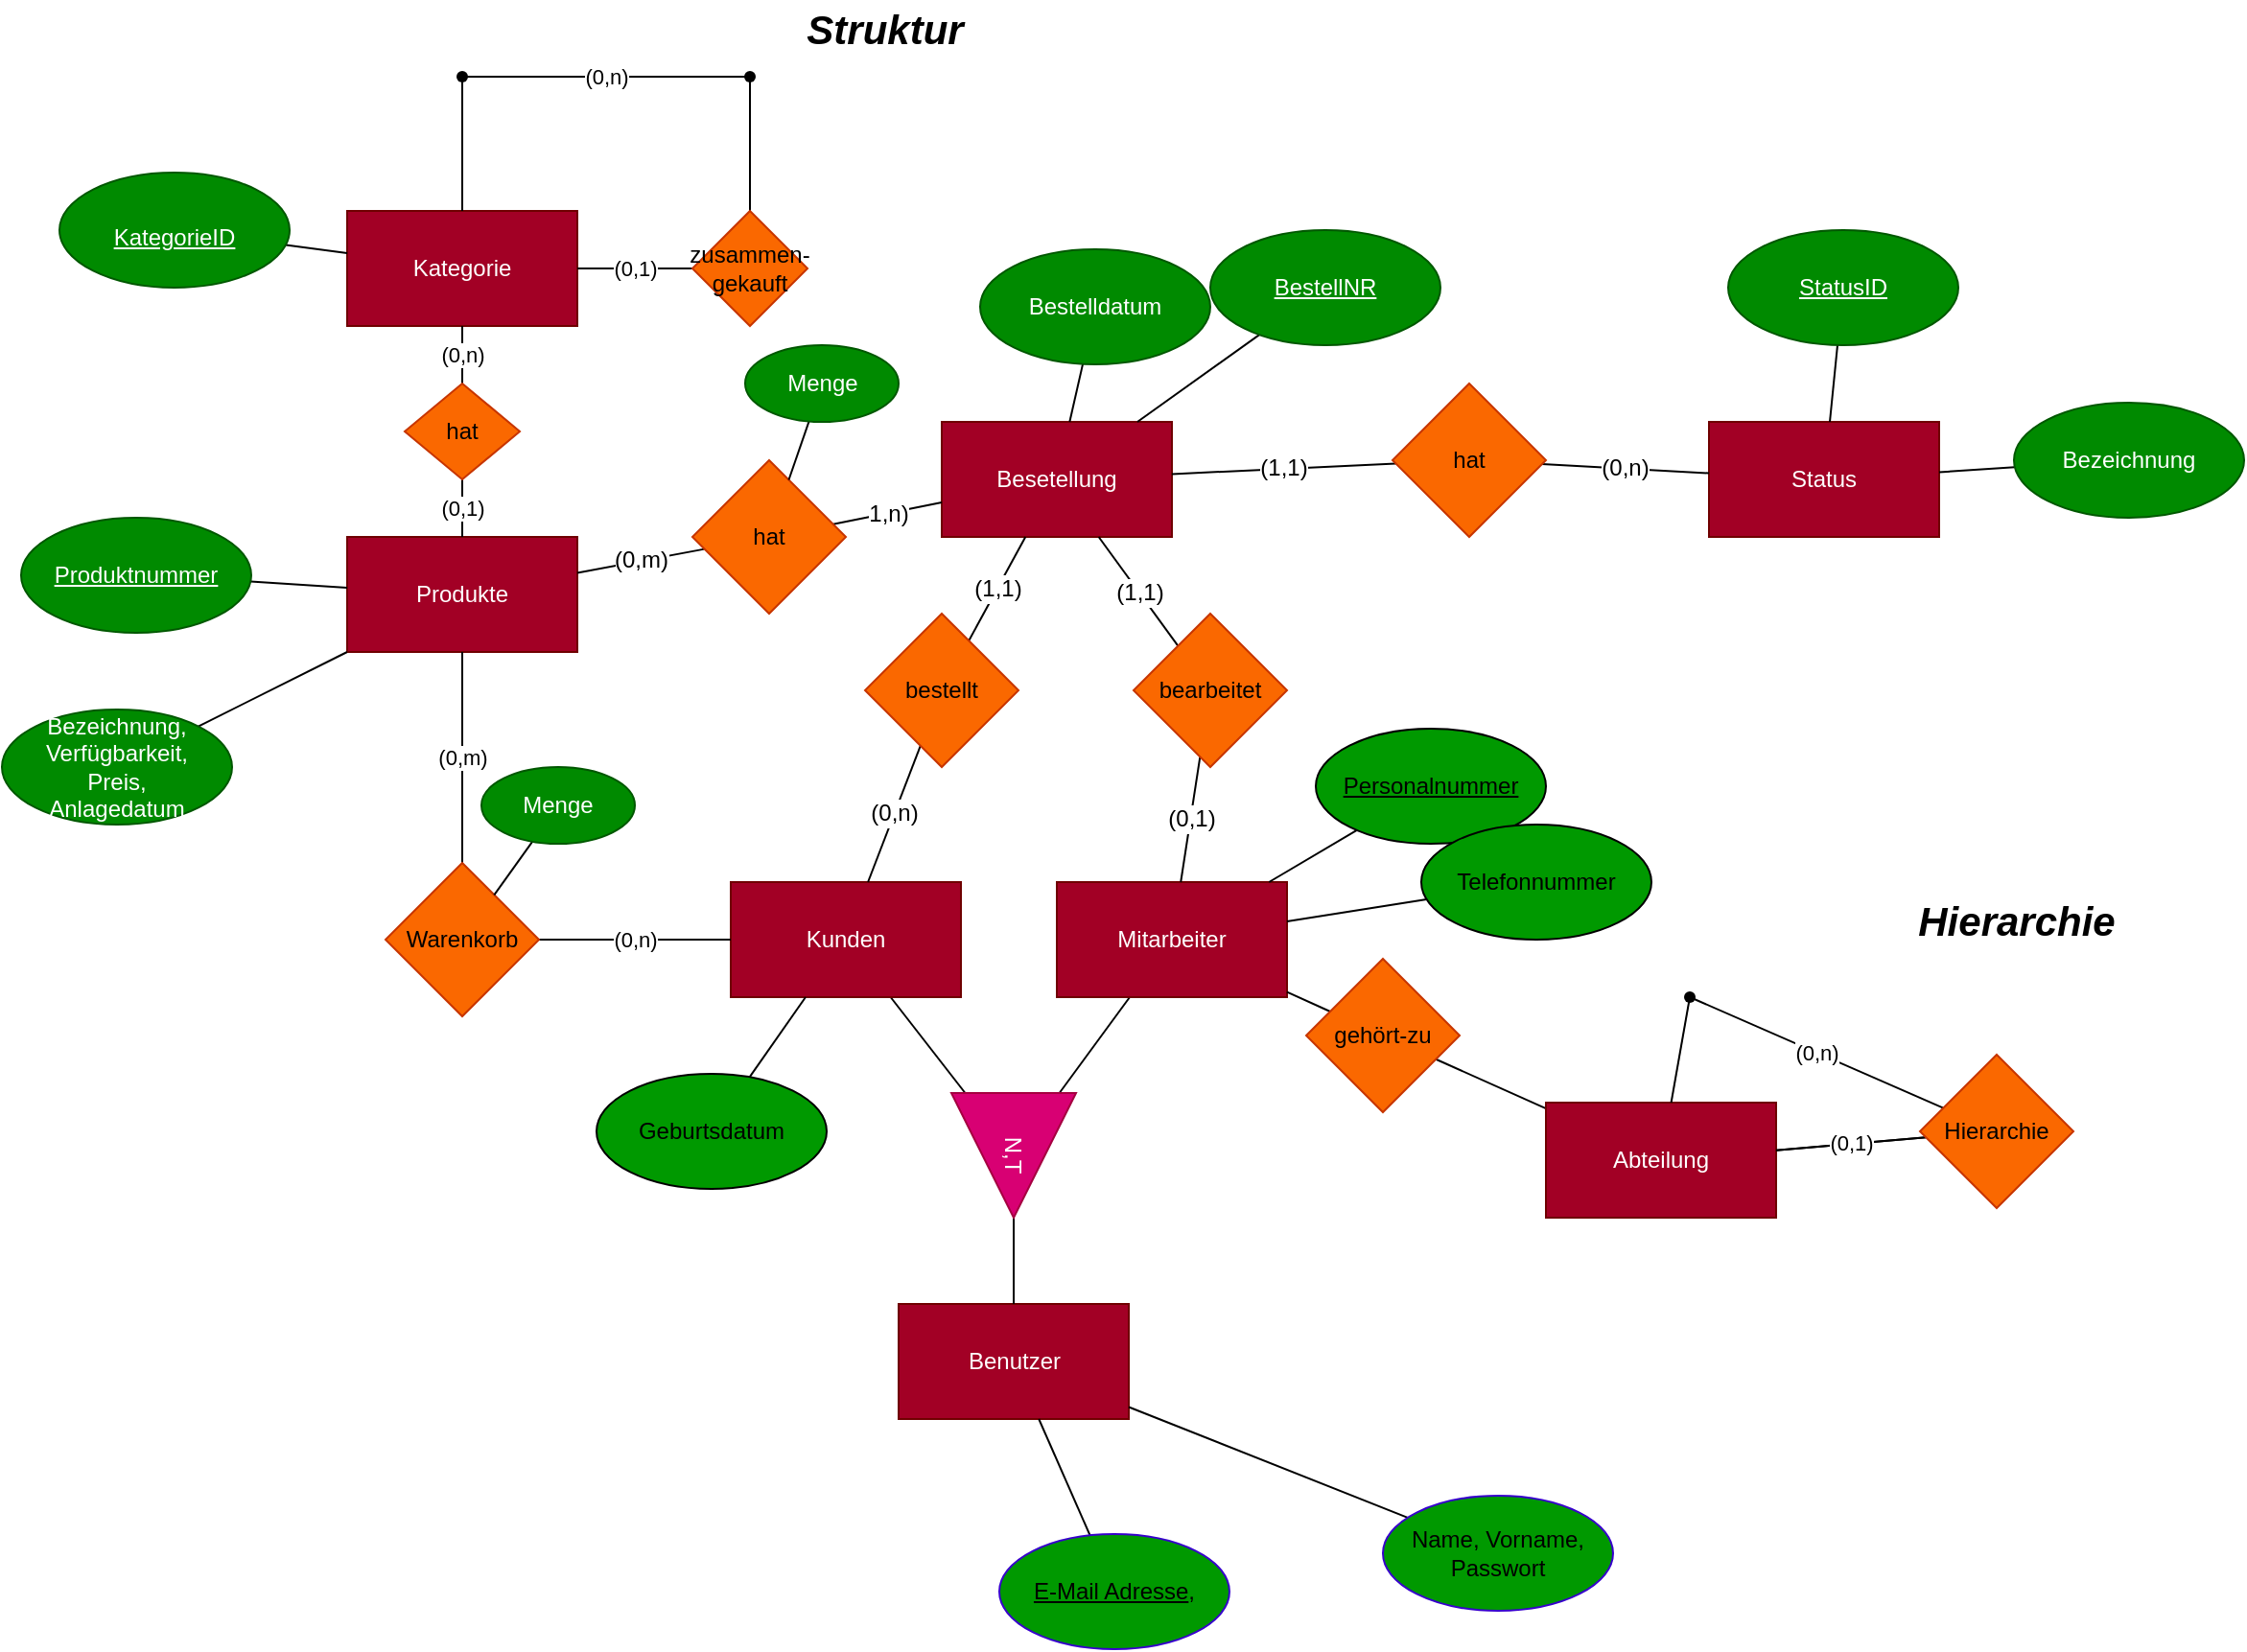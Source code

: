 <mxfile>
    <diagram id="VnVDAfRVWkSpbh2zJRrT" name="Page-1">
        <mxGraphModel dx="1175" dy="2425" grid="1" gridSize="10" guides="1" tooltips="1" connect="1" arrows="1" fold="1" page="1" pageScale="1" pageWidth="1169" pageHeight="1654" math="0" shadow="0">
            <root>
                <mxCell id="0"/>
                <mxCell id="1" parent="0"/>
                <mxCell id="2" value="Benutzer&lt;br&gt;" style="whiteSpace=wrap;html=1;fillColor=#a20025;fontColor=#ffffff;strokeColor=#6F0000;" parent="1" vertex="1">
                    <mxGeometry x="467.5" y="590" width="120" height="60" as="geometry"/>
                </mxCell>
                <mxCell id="6" value="" style="edgeStyle=none;html=1;endArrow=none;endFill=0;curved=1;" parent="1" source="3" target="2" edge="1">
                    <mxGeometry relative="1" as="geometry"/>
                </mxCell>
                <mxCell id="3" value="&lt;u&gt;E-Mail Adresse&lt;/u&gt;," style="ellipse;whiteSpace=wrap;html=1;strokeColor=#3700CC;gradientColor=none;fillColor=#009900;" parent="1" vertex="1">
                    <mxGeometry x="520" y="710" width="120" height="60" as="geometry"/>
                </mxCell>
                <mxCell id="7" value="" style="edgeStyle=none;html=1;endArrow=none;endFill=0;curved=1;" parent="1" source="4" target="2" edge="1">
                    <mxGeometry relative="1" as="geometry"/>
                </mxCell>
                <mxCell id="4" value="Name, Vorname, Passwort" style="ellipse;whiteSpace=wrap;html=1;strokeColor=#3700CC;gradientColor=none;fillColor=#009900;" parent="1" vertex="1">
                    <mxGeometry x="720" y="690" width="120" height="60" as="geometry"/>
                </mxCell>
                <mxCell id="12" value="" style="edgeStyle=none;html=1;endArrow=none;endFill=0;curved=1;" parent="1" source="8" target="9" edge="1">
                    <mxGeometry relative="1" as="geometry"/>
                </mxCell>
                <mxCell id="13" value="" style="edgeStyle=none;html=1;endArrow=none;endFill=0;curved=1;" parent="1" source="8" target="10" edge="1">
                    <mxGeometry relative="1" as="geometry"/>
                </mxCell>
                <mxCell id="14" value="" style="edgeStyle=none;html=1;endArrow=none;endFill=0;curved=1;" parent="1" source="8" target="2" edge="1">
                    <mxGeometry relative="1" as="geometry"/>
                </mxCell>
                <mxCell id="8" value="N,T" style="triangle;whiteSpace=wrap;html=1;rotation=90;strokeColor=#A50040;fillColor=#d80073;fontColor=#ffffff;" parent="1" vertex="1">
                    <mxGeometry x="495" y="480" width="65" height="65" as="geometry"/>
                </mxCell>
                <mxCell id="9" value="Mitarbeiter" style="whiteSpace=wrap;html=1;fillColor=#a20025;fontColor=#ffffff;strokeColor=#6F0000;" parent="1" vertex="1">
                    <mxGeometry x="550" y="370" width="120" height="60" as="geometry"/>
                </mxCell>
                <mxCell id="10" value="Kunden" style="whiteSpace=wrap;html=1;fillColor=#a20025;fontColor=#ffffff;strokeColor=#6F0000;" parent="1" vertex="1">
                    <mxGeometry x="380" y="370" width="120" height="60" as="geometry"/>
                </mxCell>
                <mxCell id="17" value="" style="edgeStyle=none;curved=1;html=1;endArrow=none;endFill=0;" parent="1" source="16" target="10" edge="1">
                    <mxGeometry relative="1" as="geometry"/>
                </mxCell>
                <mxCell id="16" value="Geburtsdatum" style="ellipse;whiteSpace=wrap;html=1;fillColor=#009900;gradientColor=none;" parent="1" vertex="1">
                    <mxGeometry x="310" y="470" width="120" height="60" as="geometry"/>
                </mxCell>
                <mxCell id="19" value="" style="edgeStyle=none;curved=1;html=1;endArrow=none;endFill=0;" parent="1" source="18" target="9" edge="1">
                    <mxGeometry relative="1" as="geometry"/>
                </mxCell>
                <mxCell id="18" value="&lt;u&gt;Personalnummer&lt;br&gt;&lt;/u&gt;" style="ellipse;whiteSpace=wrap;html=1;fillColor=#009900;gradientColor=none;" parent="1" vertex="1">
                    <mxGeometry x="685" y="290" width="120" height="60" as="geometry"/>
                </mxCell>
                <mxCell id="21" value="" style="edgeStyle=none;curved=1;html=1;endArrow=none;endFill=0;" parent="1" source="20" target="9" edge="1">
                    <mxGeometry relative="1" as="geometry"/>
                </mxCell>
                <mxCell id="20" value="Telefonnummer" style="ellipse;whiteSpace=wrap;html=1;fillColor=#009900;gradientColor=none;" parent="1" vertex="1">
                    <mxGeometry x="740" y="340" width="120" height="60" as="geometry"/>
                </mxCell>
                <mxCell id="24" value="" style="edgeStyle=none;curved=1;html=1;endArrow=none;endFill=0;" parent="1" source="22" target="23" edge="1">
                    <mxGeometry relative="1" as="geometry"/>
                </mxCell>
                <mxCell id="22" value="Abteilung" style="whiteSpace=wrap;html=1;fillColor=#a20025;fontColor=#ffffff;strokeColor=#6F0000;rounded=0;" parent="1" vertex="1">
                    <mxGeometry x="805" y="485" width="120" height="60" as="geometry"/>
                </mxCell>
                <mxCell id="25" value="" style="edgeStyle=none;curved=1;html=1;endArrow=none;endFill=0;" parent="1" source="23" target="9" edge="1">
                    <mxGeometry relative="1" as="geometry"/>
                </mxCell>
                <mxCell id="23" value="gehört-zu" style="rhombus;whiteSpace=wrap;html=1;strokeColor=#C73500;fillColor=#fa6800;fontColor=#000000;" parent="1" vertex="1">
                    <mxGeometry x="680" y="410" width="80" height="80" as="geometry"/>
                </mxCell>
                <mxCell id="27" value="" style="edgeStyle=none;curved=1;html=1;endArrow=none;endFill=0;" parent="1" source="26" target="22" edge="1">
                    <mxGeometry relative="1" as="geometry"/>
                </mxCell>
                <mxCell id="28" value="(0,1)" style="edgeStyle=none;html=1;endArrow=none;endFill=0;rounded=0;jumpStyle=line;" parent="1" source="26" target="22" edge="1">
                    <mxGeometry relative="1" as="geometry"/>
                </mxCell>
                <mxCell id="33" value="(0,n)" style="edgeStyle=none;rounded=0;jumpStyle=line;html=1;endArrow=none;endFill=0;" parent="1" source="26" target="32" edge="1">
                    <mxGeometry relative="1" as="geometry"/>
                </mxCell>
                <mxCell id="26" value="Hierarchie" style="rhombus;whiteSpace=wrap;html=1;strokeColor=#C73500;fillColor=#fa6800;rounded=0;fontColor=#000000;" parent="1" vertex="1">
                    <mxGeometry x="1000" y="460" width="80" height="80" as="geometry"/>
                </mxCell>
                <mxCell id="34" value="" style="edgeStyle=none;rounded=0;jumpStyle=line;html=1;endArrow=none;endFill=0;" parent="1" source="32" target="22" edge="1">
                    <mxGeometry relative="1" as="geometry"/>
                </mxCell>
                <mxCell id="32" value="" style="shape=waypoint;sketch=0;size=6;pointerEvents=1;points=[];fillColor=none;resizable=0;rotatable=0;perimeter=centerPerimeter;snapToPoint=1;rounded=0;strokeColor=default;" parent="1" vertex="1">
                    <mxGeometry x="860" y="410" width="40" height="40" as="geometry"/>
                </mxCell>
                <mxCell id="35" value="Produkte" style="whiteSpace=wrap;html=1;rounded=0;strokeColor=#6F0000;fillColor=#a20025;fontColor=#ffffff;" parent="1" vertex="1">
                    <mxGeometry x="180" y="190" width="120" height="60" as="geometry"/>
                </mxCell>
                <mxCell id="37" value="(0,m)" style="edgeStyle=none;rounded=0;jumpStyle=line;html=1;endArrow=none;endFill=0;" parent="1" source="36" target="35" edge="1">
                    <mxGeometry relative="1" as="geometry"/>
                </mxCell>
                <mxCell id="38" value="(0,n)" style="edgeStyle=none;rounded=0;jumpStyle=line;html=1;endArrow=none;endFill=0;" parent="1" source="36" target="10" edge="1">
                    <mxGeometry relative="1" as="geometry"/>
                </mxCell>
                <mxCell id="36" value="Warenkorb" style="rhombus;whiteSpace=wrap;html=1;rounded=0;strokeColor=#C73500;fillColor=#fa6800;fontColor=#000000;" parent="1" vertex="1">
                    <mxGeometry x="200" y="360" width="80" height="80" as="geometry"/>
                </mxCell>
                <mxCell id="40" value="" style="edgeStyle=none;rounded=0;jumpStyle=line;html=1;endArrow=none;endFill=0;" parent="1" source="39" target="36" edge="1">
                    <mxGeometry relative="1" as="geometry"/>
                </mxCell>
                <mxCell id="39" value="Menge" style="ellipse;whiteSpace=wrap;html=1;rounded=0;strokeColor=#005700;fillColor=#008a00;fontColor=#ffffff;" parent="1" vertex="1">
                    <mxGeometry x="250" y="310" width="80" height="40" as="geometry"/>
                </mxCell>
                <mxCell id="45" value="" style="edgeStyle=none;rounded=0;jumpStyle=line;html=1;endArrow=none;endFill=0;" parent="1" source="41" target="35" edge="1">
                    <mxGeometry relative="1" as="geometry"/>
                </mxCell>
                <mxCell id="41" value="&lt;u&gt;Produktnummer&lt;/u&gt;" style="ellipse;whiteSpace=wrap;html=1;rounded=0;strokeColor=#005700;fillColor=#008a00;fontColor=#ffffff;" parent="1" vertex="1">
                    <mxGeometry x="10" y="180" width="120" height="60" as="geometry"/>
                </mxCell>
                <mxCell id="44" value="" style="edgeStyle=none;rounded=0;jumpStyle=line;html=1;endArrow=none;endFill=0;" parent="1" source="43" target="35" edge="1">
                    <mxGeometry relative="1" as="geometry"/>
                </mxCell>
                <mxCell id="43" value="Bezeichnung,&lt;br&gt;Verfügbarkeit,&lt;br&gt;Preis,&lt;br&gt;Anlagedatum" style="ellipse;whiteSpace=wrap;html=1;rounded=0;strokeColor=#005700;fillColor=#008a00;fontColor=#ffffff;" parent="1" vertex="1">
                    <mxGeometry y="280" width="120" height="60" as="geometry"/>
                </mxCell>
                <mxCell id="46" value="Kategorie" style="whiteSpace=wrap;html=1;rounded=0;strokeColor=#6F0000;fillColor=#a20025;fontColor=#ffffff;" parent="1" vertex="1">
                    <mxGeometry x="180" y="20" width="120" height="60" as="geometry"/>
                </mxCell>
                <mxCell id="48" value="(0,n)" style="edgeStyle=none;rounded=0;jumpStyle=line;html=1;endArrow=none;endFill=0;" parent="1" source="47" target="46" edge="1">
                    <mxGeometry relative="1" as="geometry"/>
                </mxCell>
                <mxCell id="49" value="(0,1)" style="edgeStyle=none;rounded=0;jumpStyle=line;html=1;endArrow=none;endFill=0;" parent="1" source="47" target="35" edge="1">
                    <mxGeometry relative="1" as="geometry"/>
                </mxCell>
                <mxCell id="47" value="hat&lt;br&gt;" style="rhombus;whiteSpace=wrap;html=1;rounded=0;strokeColor=#C73500;fillColor=#fa6800;fontColor=#000000;" parent="1" vertex="1">
                    <mxGeometry x="210" y="110" width="60" height="50" as="geometry"/>
                </mxCell>
                <mxCell id="52" value="(0,1)" style="edgeStyle=none;rounded=0;jumpStyle=line;html=1;endArrow=none;endFill=0;" parent="1" source="51" target="46" edge="1">
                    <mxGeometry relative="1" as="geometry"/>
                </mxCell>
                <mxCell id="55" value="" style="edgeStyle=none;rounded=0;jumpStyle=line;html=1;endArrow=none;endFill=0;" parent="1" source="51" target="53" edge="1">
                    <mxGeometry relative="1" as="geometry"/>
                </mxCell>
                <mxCell id="51" value="zusammen-gekauft" style="rhombus;whiteSpace=wrap;html=1;rounded=0;strokeColor=#C73500;fillColor=#fa6800;fontColor=#000000;" parent="1" vertex="1">
                    <mxGeometry x="360" y="20" width="60" height="60" as="geometry"/>
                </mxCell>
                <mxCell id="53" value="" style="shape=waypoint;sketch=0;size=6;pointerEvents=1;points=[];fillColor=none;resizable=0;rotatable=0;perimeter=centerPerimeter;snapToPoint=1;rounded=0;strokeColor=default;" parent="1" vertex="1">
                    <mxGeometry x="370" y="-70" width="40" height="40" as="geometry"/>
                </mxCell>
                <mxCell id="56" value="" style="edgeStyle=none;rounded=0;jumpStyle=line;html=1;endArrow=none;endFill=0;" parent="1" source="54" target="46" edge="1">
                    <mxGeometry relative="1" as="geometry"/>
                </mxCell>
                <mxCell id="57" value="(0,n)" style="edgeStyle=none;rounded=0;jumpStyle=line;html=1;endArrow=none;endFill=0;" parent="1" source="54" target="53" edge="1">
                    <mxGeometry relative="1" as="geometry"/>
                </mxCell>
                <mxCell id="54" value="" style="shape=waypoint;sketch=0;size=6;pointerEvents=1;points=[];fillColor=none;resizable=0;rotatable=0;perimeter=centerPerimeter;snapToPoint=1;rounded=0;strokeColor=default;" parent="1" vertex="1">
                    <mxGeometry x="220" y="-70" width="40" height="40" as="geometry"/>
                </mxCell>
                <mxCell id="58" value="&lt;b style=&quot;font-size: 21px;&quot;&gt;&lt;i style=&quot;font-size: 21px;&quot;&gt;Struktur&lt;/i&gt;&lt;/b&gt;" style="text;html=1;align=center;verticalAlign=middle;resizable=0;points=[];autosize=1;strokeColor=none;fillColor=none;rounded=0;fontSize=21;" parent="1" vertex="1">
                    <mxGeometry x="410" y="-90" width="100" height="30" as="geometry"/>
                </mxCell>
                <mxCell id="59" value="&lt;b&gt;&lt;i&gt;Hierarchie&lt;/i&gt;&lt;/b&gt;" style="text;html=1;align=center;verticalAlign=middle;resizable=0;points=[];autosize=1;strokeColor=none;fillColor=none;fontSize=21;" parent="1" vertex="1">
                    <mxGeometry x="990" y="375" width="120" height="30" as="geometry"/>
                </mxCell>
                <mxCell id="61" value="" style="edgeStyle=none;rounded=0;jumpStyle=line;html=1;fontSize=12;endArrow=none;endFill=0;" parent="1" source="60" target="46" edge="1">
                    <mxGeometry relative="1" as="geometry"/>
                </mxCell>
                <mxCell id="60" value="&lt;font style=&quot;font-size: 12px&quot;&gt;&lt;u&gt;KategorieID&lt;/u&gt;&lt;/font&gt;" style="ellipse;whiteSpace=wrap;html=1;rounded=0;fontSize=21;strokeColor=#005700;fillColor=#008a00;fontColor=#ffffff;" parent="1" vertex="1">
                    <mxGeometry x="30" width="120" height="60" as="geometry"/>
                </mxCell>
                <mxCell id="62" value="Besetellung" style="whiteSpace=wrap;html=1;rounded=0;fontSize=12;strokeColor=#6F0000;fillColor=#a20025;fontColor=#ffffff;" parent="1" vertex="1">
                    <mxGeometry x="490" y="130" width="120" height="60" as="geometry"/>
                </mxCell>
                <mxCell id="67" value="(0,n)" style="edgeStyle=none;rounded=0;jumpStyle=line;html=1;fontSize=12;endArrow=none;endFill=0;" parent="1" source="66" target="10" edge="1">
                    <mxGeometry relative="1" as="geometry"/>
                </mxCell>
                <mxCell id="68" value="(1,1)" style="edgeStyle=none;rounded=0;jumpStyle=line;html=1;fontSize=12;endArrow=none;endFill=0;" parent="1" source="66" target="62" edge="1">
                    <mxGeometry relative="1" as="geometry"/>
                </mxCell>
                <mxCell id="66" value="bestellt" style="rhombus;whiteSpace=wrap;html=1;rounded=0;fontSize=12;strokeColor=#C73500;fillColor=#fa6800;fontColor=#000000;" parent="1" vertex="1">
                    <mxGeometry x="450" y="230" width="80" height="80" as="geometry"/>
                </mxCell>
                <mxCell id="70" value="(0,m)" style="edgeStyle=none;rounded=0;jumpStyle=line;html=1;fontSize=12;endArrow=none;endFill=0;" parent="1" source="69" target="35" edge="1">
                    <mxGeometry relative="1" as="geometry"/>
                </mxCell>
                <mxCell id="71" value="1,n)" style="edgeStyle=none;rounded=0;jumpStyle=line;html=1;fontSize=12;endArrow=none;endFill=0;" parent="1" source="69" target="62" edge="1">
                    <mxGeometry relative="1" as="geometry"/>
                </mxCell>
                <mxCell id="69" value="hat" style="rhombus;whiteSpace=wrap;html=1;rounded=0;fontSize=12;strokeColor=#C73500;fillColor=#fa6800;fontColor=#000000;" parent="1" vertex="1">
                    <mxGeometry x="360" y="150" width="80" height="80" as="geometry"/>
                </mxCell>
                <mxCell id="73" value="" style="edgeStyle=none;rounded=0;jumpStyle=line;html=1;fontSize=12;endArrow=none;endFill=0;" parent="1" source="72" target="62" edge="1">
                    <mxGeometry relative="1" as="geometry"/>
                </mxCell>
                <mxCell id="72" value="&lt;u&gt;BestellNR&lt;/u&gt;" style="ellipse;whiteSpace=wrap;html=1;rounded=0;fontSize=12;strokeColor=#005700;fillColor=#008a00;fontColor=#ffffff;" parent="1" vertex="1">
                    <mxGeometry x="630" y="30" width="120" height="60" as="geometry"/>
                </mxCell>
                <mxCell id="75" value="" style="edgeStyle=none;rounded=0;jumpStyle=line;html=1;fontSize=12;endArrow=none;endFill=0;" parent="1" source="74" target="62" edge="1">
                    <mxGeometry relative="1" as="geometry"/>
                </mxCell>
                <mxCell id="74" value="Bestelldatum" style="ellipse;whiteSpace=wrap;html=1;rounded=0;fontSize=12;strokeColor=#005700;fillColor=#008a00;fontColor=#ffffff;" parent="1" vertex="1">
                    <mxGeometry x="510" y="40" width="120" height="60" as="geometry"/>
                </mxCell>
                <mxCell id="77" value="" style="edgeStyle=none;rounded=0;jumpStyle=line;html=1;fontSize=12;endArrow=none;endFill=0;" parent="1" source="76" target="69" edge="1">
                    <mxGeometry relative="1" as="geometry"/>
                </mxCell>
                <mxCell id="76" value="Menge" style="ellipse;whiteSpace=wrap;html=1;rounded=0;fontSize=12;strokeColor=#005700;fillColor=#008a00;fontColor=#ffffff;" parent="1" vertex="1">
                    <mxGeometry x="387.5" y="90" width="80" height="40" as="geometry"/>
                </mxCell>
                <mxCell id="79" value="(1,1)" style="edgeStyle=none;rounded=0;jumpStyle=line;html=1;fontSize=12;endArrow=none;endFill=0;" parent="1" source="78" target="62" edge="1">
                    <mxGeometry relative="1" as="geometry"/>
                </mxCell>
                <mxCell id="80" value="(0,1)" style="edgeStyle=none;rounded=0;jumpStyle=line;html=1;fontSize=12;endArrow=none;endFill=0;" parent="1" source="78" target="9" edge="1">
                    <mxGeometry relative="1" as="geometry"/>
                </mxCell>
                <mxCell id="78" value="bearbeitet" style="rhombus;whiteSpace=wrap;html=1;rounded=0;fontSize=12;strokeColor=#C73500;fillColor=#fa6800;fontColor=#000000;" parent="1" vertex="1">
                    <mxGeometry x="590" y="230" width="80" height="80" as="geometry"/>
                </mxCell>
                <mxCell id="81" value="Status" style="whiteSpace=wrap;html=1;rounded=0;fontSize=12;strokeColor=#6F0000;fillColor=#a20025;fontColor=#ffffff;" parent="1" vertex="1">
                    <mxGeometry x="890" y="130" width="120" height="60" as="geometry"/>
                </mxCell>
                <mxCell id="83" value="(1,1)" style="edgeStyle=none;rounded=0;jumpStyle=line;html=1;fontSize=12;endArrow=none;endFill=0;" parent="1" source="82" target="62" edge="1">
                    <mxGeometry relative="1" as="geometry"/>
                </mxCell>
                <mxCell id="84" value="(0,n)" style="edgeStyle=none;rounded=0;jumpStyle=line;html=1;fontSize=12;endArrow=none;endFill=0;" parent="1" source="82" target="81" edge="1">
                    <mxGeometry relative="1" as="geometry"/>
                </mxCell>
                <mxCell id="82" value="hat" style="rhombus;whiteSpace=wrap;html=1;rounded=0;fontSize=12;strokeColor=#C73500;fillColor=#fa6800;fontColor=#000000;" parent="1" vertex="1">
                    <mxGeometry x="725" y="110" width="80" height="80" as="geometry"/>
                </mxCell>
                <mxCell id="86" value="" style="edgeStyle=none;rounded=0;jumpStyle=line;html=1;fontSize=12;endArrow=none;endFill=0;" parent="1" source="85" target="81" edge="1">
                    <mxGeometry relative="1" as="geometry"/>
                </mxCell>
                <mxCell id="85" value="&lt;u&gt;StatusID&lt;/u&gt;" style="ellipse;whiteSpace=wrap;html=1;rounded=0;fontSize=12;strokeColor=#005700;fillColor=#008a00;fontColor=#ffffff;" parent="1" vertex="1">
                    <mxGeometry x="900" y="30" width="120" height="60" as="geometry"/>
                </mxCell>
                <mxCell id="88" value="" style="edgeStyle=none;rounded=0;jumpStyle=line;html=1;fontSize=12;endArrow=none;endFill=0;" parent="1" source="87" target="81" edge="1">
                    <mxGeometry relative="1" as="geometry"/>
                </mxCell>
                <mxCell id="87" value="Bezeichnung" style="ellipse;whiteSpace=wrap;html=1;rounded=0;fontSize=12;strokeColor=#005700;fillColor=#008a00;fontColor=#ffffff;" parent="1" vertex="1">
                    <mxGeometry x="1049" y="120" width="120" height="60" as="geometry"/>
                </mxCell>
            </root>
        </mxGraphModel>
    </diagram>
</mxfile>
